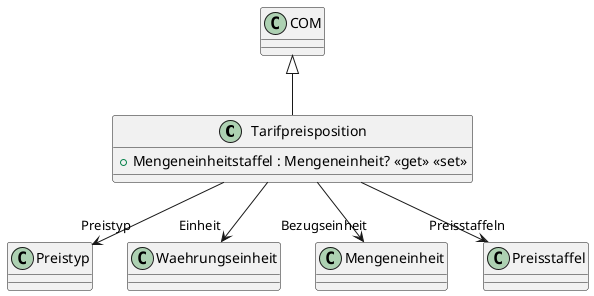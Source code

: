 @startuml
class Tarifpreisposition {
    + Mengeneinheitstaffel : Mengeneinheit? <<get>> <<set>>
}
COM <|-- Tarifpreisposition
Tarifpreisposition --> "Preistyp" Preistyp
Tarifpreisposition --> "Einheit" Waehrungseinheit
Tarifpreisposition --> "Bezugseinheit" Mengeneinheit
Tarifpreisposition --> "Preisstaffeln" Preisstaffel
@enduml
